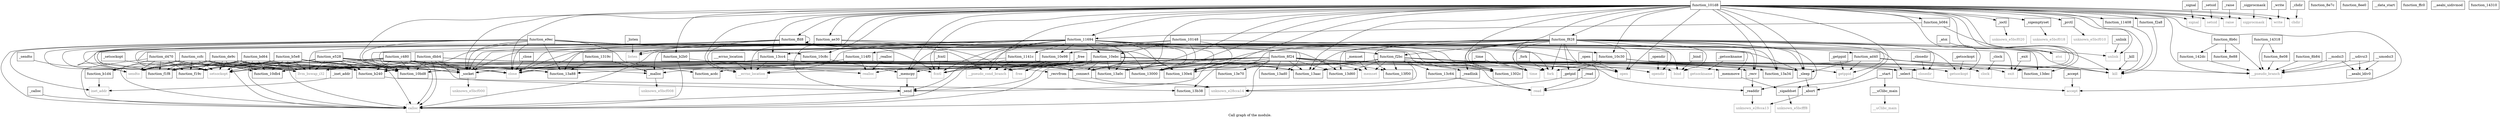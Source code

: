digraph "Call graph of the module." {
  label="Call graph of the module.";
  node [shape=record];

  Node__sendto [label="{_sendto}"];
  Node__realloc [label="{_realloc}"];
  Node__free [label="{_free}"];
  Node__fork [label="{_fork}"];
  Node____uClibc_main [label="{___uClibc_main}"];
  Node_function_bd64 [label="{function_bd64}"];
  Node_function_ad40 [label="{function_ad40}"];
  Node__memset [label="{_memset}"];
  Node__atoi [label="{_atoi}"];
  Node__getppid [label="{_getppid}"];
  Node__time [label="{_time}"];
  Node_function_b084 [label="{function_b084}"];
  Node__sigprocmask [label="{_sigprocmask}"];
  Node__fcntl [label="{_fcntl}"];
  Node__exit [label="{_exit}"];
  Node__getsockname [label="{_getsockname}"];
  Node__opendir [label="{_opendir}"];
  Node_function_dbb4 [label="{function_dbb4}"];
  Node_function_8e08 [label="{function_8e08}"];
  Node__open [label="{_open}"];
  Node_function_ae30 [label="{function_ae30}"];
  Node_function_8e7c [label="{function_8e7c}"];
  Node_function_b2b0 [label="{function_b2b0}"];
  Node_function_d470 [label="{function_d470}"];
  Node_function_8e88 [label="{function_8e88}"];
  Node__close [label="{_close}"];
  Node_function_8ee0 [label="{function_8ee0}"];
  Node_function_c480 [label="{function_c480}"];
  Node__getsockopt [label="{_getsockopt}"];
  Node__clock [label="{_clock}"];
  Node_function_b1d4 [label="{function_b1d4}"];
  Node_function_de9c [label="{function_de9c}"];
  Node___start [label="{__start}"];
  Node_function_ccfc [label="{function_ccfc}"];
  Node____errno_location [label="{___errno_location}"];
  Node__listen [label="{_listen}"];
  Node_function_8f24 [label="{function_8f24}"];
  Node_signal [color="gray50", fontcolor="gray50", label="{signal}"];
  Node__raise [label="{_raise}"];
  Node_function_b240 [label="{function_b240}"];
  Node_function_b5e8 [label="{function_b5e8}"];
  Node__setsid [label="{_setsid}"];
  Node_sendto [color="gray50", fontcolor="gray50", label="{sendto}"];
  Node_realloc [color="gray50", fontcolor="gray50", label="{realloc}"];
  Node_listen [color="gray50", fontcolor="gray50", label="{listen}"];
  Node_fork [color="gray50", fontcolor="gray50", label="{fork}"];
  Node___uClibc_main [color="gray50", fontcolor="gray50", label="{__uClibc_main}"];
  Node_memset [color="gray50", fontcolor="gray50", label="{memset}"];
  Node_getppid [color="gray50", fontcolor="gray50", label="{getppid}"];
  Node_time [color="gray50", fontcolor="gray50", label="{time}"];
  Node_opendir [color="gray50", fontcolor="gray50", label="{opendir}"];
  Node_getsockopt [color="gray50", fontcolor="gray50", label="{getsockopt}"];
  Node___errno_location [color="gray50", fontcolor="gray50", label="{__errno_location}"];
  Node_exit [color="gray50", fontcolor="gray50", label="{exit}"];
  Node_atoi [color="gray50", fontcolor="gray50", label="{atoi}"];
  Node_open [color="gray50", fontcolor="gray50", label="{open}"];
  Node_clock [color="gray50", fontcolor="gray50", label="{clock}"];
  Node_setsid [color="gray50", fontcolor="gray50", label="{setsid}"];
  Node_closedir [color="gray50", fontcolor="gray50", label="{closedir}"];
  Node_fcntl [color="gray50", fontcolor="gray50", label="{fcntl}"];
  Node_close [color="gray50", fontcolor="gray50", label="{close}"];
  Node_raise [color="gray50", fontcolor="gray50", label="{raise}"];
  Node_free [color="gray50", fontcolor="gray50", label="{free}"];
  Node_sigprocmask [color="gray50", fontcolor="gray50", label="{sigprocmask}"];
  Node_getsockname [color="gray50", fontcolor="gray50", label="{getsockname}"];
  Node___data_start [label="{__data_start}"];
  Node_unknown_e5bcf020 [color="gray50", fontcolor="gray50", label="{unknown_e5bcf020}"];
  Node_unknown_e28cca14 [color="gray50", fontcolor="gray50", label="{unknown_e28cca14}"];
  Node_unknown_e5bcf018 [color="gray50", fontcolor="gray50", label="{unknown_e5bcf018}"];
  Node_function_ffc0 [label="{function_ffc0}"];
  Node_function_ffd8 [label="{function_ffd8}"];
  Node_function_10148 [label="{function_10148}"];
  Node_function_101d8 [label="{function_101d8}"];
  Node_function_10bd8 [label="{function_10bd8}"];
  Node_function_10c30 [label="{function_10c30}"];
  Node_function_e528 [label="{function_e528}"];
  Node_function_10c8c [label="{function_10c8c}"];
  Node_function_10db4 [label="{function_10db4}"];
  Node_function_10e98 [label="{function_10e98}"];
  Node_function_10ebc [label="{function_10ebc}"];
  Node_function_11408 [label="{function_11408}"];
  Node_function_1141c [label="{function_1141c}"];
  Node_function_114f0 [label="{function_114f0}"];
  Node_function_f1f8 [label="{function_f1f8}"];
  Node_function_f2a8 [label="{function_f2a8}"];
  Node_function_f2bc [label="{function_f2bc}"];
  Node_function_f828 [label="{function_f828}"];
  Node_function_11694 [label="{function_11694}"];
  Node_function_13000 [label="{function_13000}"];
  Node_function_1302c [label="{function_1302c}"];
  Node_function_130e4 [label="{function_130e4}"];
  Node_function_1319c [label="{function_1319c}"];
  Node_function_13a0c [label="{function_13a0c}"];
  Node_function_13a34 [label="{function_13a34}"];
  Node_function_13a88 [label="{function_13a88}"];
  Node_function_e9ec [label="{function_e9ec}"];
  Node_function_f19c [label="{function_f19c}"];
  Node_unknown_e5bcf010 [color="gray50", fontcolor="gray50", label="{unknown_e5bcf010}"];
  Node_unknown_e5bcf008 [color="gray50", fontcolor="gray50", label="{unknown_e5bcf008}"];
  Node_unknown_e5bcf000 [color="gray50", fontcolor="gray50", label="{unknown_e5bcf000}"];
  Node_unknown_e28cca13 [color="gray50", fontcolor="gray50", label="{unknown_e28cca13}"];
  Node_unknown_e5bcfff8 [color="gray50", fontcolor="gray50", label="{unknown_e5bcfff8}"];
  Node_llvm_bswap_i32 [color="gray50", fontcolor="gray50", label="{llvm_bswap_i32}"];
  Node_function_13f00 [label="{function_13f00}"];
  Node___udivsi3 [label="{__udivsi3}"];
  Node___aeabi_uidivmod [label="{__aeabi_uidivmod}"];
  Node___umodsi3 [label="{__umodsi3}"];
  Node___modsi3 [label="{__modsi3}"];
  Node___aeabi_ldiv0 [label="{__aeabi_ldiv0}"];
  Node_function_142dc [label="{function_142dc}"];
  Node_function_14310 [label="{function_14310}"];
  Node_function_14318 [label="{function_14318}"];
  Node_accept [color="gray50", fontcolor="gray50", label="{accept}"];
  Node_calloc [color="gray50", fontcolor="gray50", label="{calloc}"];
  Node_write [color="gray50", fontcolor="gray50", label="{write}"];
  Node_kill [color="gray50", fontcolor="gray50", label="{kill}"];
  Node_bind [color="gray50", fontcolor="gray50", label="{bind}"];
  Node_inet_addr [color="gray50", fontcolor="gray50", label="{inet_addr}"];
  Node_chdir [color="gray50", fontcolor="gray50", label="{chdir}"];
  Node_setsockopt [color="gray50", fontcolor="gray50", label="{setsockopt}"];
  Node_read [color="gray50", fontcolor="gray50", label="{read}"];
  Node_unlink [color="gray50", fontcolor="gray50", label="{unlink}"];
  Node_function_13aac [label="{function_13aac}"];
  Node_function_13ad0 [label="{function_13ad0}"];
  Node_function_13b38 [label="{function_13b38}"];
  Node_function_13c64 [label="{function_13c64}"];
  Node_function_13cc4 [label="{function_13cc4}"];
  Node_function_13d60 [label="{function_13d60}"];
  Node_function_13dec [label="{function_13dec}"];
  Node_function_13e70 [label="{function_13e70}"];
  Node_function_acdc [label="{function_acdc}"];
  Node__closedir [label="{_closedir}"];
  Node___pseudo_branch [color="gray50", fontcolor="gray50", label="{__pseudo_branch}"];
  Node___pseudo_cond_branch [color="gray50", fontcolor="gray50", label="{__pseudo_cond_branch}"];
  Node_function_8b6c [label="{function_8b6c}"];
  Node_function_8b84 [label="{function_8b84}"];
  Node__ioctl [label="{_ioctl}"];
  Node__recv [label="{_recv}"];
  Node__connect [label="{_connect}"];
  Node__sigemptyset [label="{_sigemptyset}"];
  Node__memmove [label="{_memmove}"];
  Node__getpid [label="{_getpid}"];
  Node__prctl [label="{_prctl}"];
  Node__memcpy [label="{_memcpy}"];
  Node__readlink [label="{_readlink}"];
  Node__malloc [label="{_malloc}"];
  Node__sleep [label="{_sleep}"];
  Node__recvfrom [label="{_recvfrom}"];
  Node__socket [label="{_socket}"];
  Node__select [label="{_select}"];
  Node__readdir [label="{_readdir}"];
  Node__sigaddset [label="{_sigaddset}"];
  Node__send [label="{_send}"];
  Node__abort [label="{_abort}"];
  Node__accept [label="{_accept}"];
  Node__calloc [label="{_calloc}"];
  Node__write [label="{_write}"];
  Node__kill [label="{_kill}"];
  Node__bind [label="{_bind}"];
  Node__inet_addr [label="{_inet_addr}"];
  Node__chdir [label="{_chdir}"];
  Node__setsockopt [label="{_setsockopt}"];
  Node__signal [label="{_signal}"];
  Node__read [label="{_read}"];
  Node__unlink [label="{_unlink}"];
  Node__sendto -> Node_sendto;
  Node__realloc -> Node_realloc;
  Node__free -> Node_free;
  Node__fork -> Node_fork;
  Node____uClibc_main -> Node___uClibc_main;
  Node_function_bd64 -> Node_function_b240;
  Node_function_bd64 -> Node_sendto;
  Node_function_bd64 -> Node_close;
  Node_function_bd64 -> Node_function_10bd8;
  Node_function_bd64 -> Node_function_10db4;
  Node_function_bd64 -> Node_function_f1f8;
  Node_function_bd64 -> Node_function_f19c;
  Node_function_bd64 -> Node_llvm_bswap_i32;
  Node_function_bd64 -> Node_calloc;
  Node_function_bd64 -> Node_setsockopt;
  Node_function_bd64 -> Node__socket;
  Node_function_ad40 -> Node_fork;
  Node_function_ad40 -> Node_getppid;
  Node_function_ad40 -> Node_exit;
  Node_function_ad40 -> Node_kill;
  Node_function_ad40 -> Node___pseudo_branch;
  Node_function_ad40 -> Node__sleep;
  Node__memset -> Node_memset;
  Node__atoi -> Node_atoi;
  Node__getppid -> Node_getppid;
  Node__time -> Node_time;
  Node_function_b084 -> Node_function_11694;
  Node_function_b084 -> Node_kill;
  Node__sigprocmask -> Node_sigprocmask;
  Node__fcntl -> Node_fcntl;
  Node__exit -> Node_exit;
  Node__getsockname -> Node_getsockname;
  Node__opendir -> Node_opendir;
  Node_function_dbb4 -> Node_function_b240;
  Node_function_dbb4 -> Node_function_10bd8;
  Node_function_dbb4 -> Node_function_10db4;
  Node_function_dbb4 -> Node_llvm_bswap_i32;
  Node_function_dbb4 -> Node_calloc;
  Node_function_dbb4 -> Node_bind;
  Node_function_dbb4 -> Node__connect;
  Node_function_dbb4 -> Node__socket;
  Node_function_dbb4 -> Node__send;
  Node_function_8e08 -> Node___pseudo_branch;
  Node__open -> Node_open;
  Node_function_ae30 -> Node_function_ad40;
  Node_function_ae30 -> Node___errno_location;
  Node_function_ae30 -> Node_free;
  Node_function_ae30 -> Node_function_13a88;
  Node_function_ae30 -> Node_calloc;
  Node_function_ae30 -> Node___pseudo_cond_branch;
  Node_function_b2b0 -> Node_realloc;
  Node_function_b2b0 -> Node_calloc;
  Node_function_d470 -> Node_function_b1d4;
  Node_function_d470 -> Node_function_b240;
  Node_function_d470 -> Node_sendto;
  Node_function_d470 -> Node_close;
  Node_function_d470 -> Node_function_10bd8;
  Node_function_d470 -> Node_function_f1f8;
  Node_function_d470 -> Node_function_f19c;
  Node_function_d470 -> Node_llvm_bswap_i32;
  Node_function_d470 -> Node_calloc;
  Node_function_d470 -> Node_setsockopt;
  Node_function_d470 -> Node__socket;
  Node__close -> Node_close;
  Node_function_c480 -> Node_function_b240;
  Node_function_c480 -> Node_sendto;
  Node_function_c480 -> Node_time;
  Node_function_c480 -> Node_fcntl;
  Node_function_c480 -> Node_close;
  Node_function_c480 -> Node_function_10bd8;
  Node_function_c480 -> Node_function_10db4;
  Node_function_c480 -> Node_function_f1f8;
  Node_function_c480 -> Node_function_f19c;
  Node_function_c480 -> Node_llvm_bswap_i32;
  Node_function_c480 -> Node_calloc;
  Node_function_c480 -> Node_setsockopt;
  Node_function_c480 -> Node__connect;
  Node_function_c480 -> Node__malloc;
  Node_function_c480 -> Node__recvfrom;
  Node_function_c480 -> Node__socket;
  Node__getsockopt -> Node_getsockopt;
  Node__clock -> Node_clock;
  Node_function_b1d4 -> Node_inet_addr;
  Node_function_de9c -> Node_function_b240;
  Node_function_de9c -> Node_sendto;
  Node_function_de9c -> Node_close;
  Node_function_de9c -> Node_function_10bd8;
  Node_function_de9c -> Node_function_10db4;
  Node_function_de9c -> Node_function_f1f8;
  Node_function_de9c -> Node_function_f19c;
  Node_function_de9c -> Node_llvm_bswap_i32;
  Node_function_de9c -> Node_calloc;
  Node_function_de9c -> Node_setsockopt;
  Node_function_de9c -> Node__socket;
  Node___start -> Node____uClibc_main;
  Node___start -> Node__abort;
  Node_function_ccfc -> Node_function_b1d4;
  Node_function_ccfc -> Node_function_b240;
  Node_function_ccfc -> Node_sendto;
  Node_function_ccfc -> Node_close;
  Node_function_ccfc -> Node_function_10bd8;
  Node_function_ccfc -> Node_function_10db4;
  Node_function_ccfc -> Node_function_f1f8;
  Node_function_ccfc -> Node_function_f19c;
  Node_function_ccfc -> Node_llvm_bswap_i32;
  Node_function_ccfc -> Node_calloc;
  Node_function_ccfc -> Node_setsockopt;
  Node_function_ccfc -> Node__socket;
  Node____errno_location -> Node___errno_location;
  Node__listen -> Node_listen;
  Node_function_8f24 -> Node_function_b240;
  Node_function_8f24 -> Node_memset;
  Node_function_8f24 -> Node_time;
  Node_function_8f24 -> Node_getsockopt;
  Node_function_8f24 -> Node___errno_location;
  Node_function_8f24 -> Node_fcntl;
  Node_function_8f24 -> Node_close;
  Node_function_8f24 -> Node_function_10bd8;
  Node_function_8f24 -> Node_function_13000;
  Node_function_8f24 -> Node_function_1302c;
  Node_function_8f24 -> Node_function_130e4;
  Node_function_8f24 -> Node_function_13a0c;
  Node_function_8f24 -> Node_function_13a34;
  Node_function_8f24 -> Node_llvm_bswap_i32;
  Node_function_8f24 -> Node_function_13f00;
  Node_function_8f24 -> Node_calloc;
  Node_function_8f24 -> Node_setsockopt;
  Node_function_8f24 -> Node_function_13aac;
  Node_function_8f24 -> Node_function_13ad0;
  Node_function_8f24 -> Node_function_13b38;
  Node_function_8f24 -> Node_function_13d60;
  Node_function_8f24 -> Node_function_13dec;
  Node_function_8f24 -> Node_function_13e70;
  Node_function_8f24 -> Node_function_acdc;
  Node_function_8f24 -> Node___pseudo_cond_branch;
  Node_function_8f24 -> Node__recv;
  Node_function_8f24 -> Node__connect;
  Node_function_8f24 -> Node__memmove;
  Node_function_8f24 -> Node__memcpy;
  Node_function_8f24 -> Node__sleep;
  Node_function_8f24 -> Node__socket;
  Node_function_8f24 -> Node__select;
  Node_function_8f24 -> Node__send;
  Node__raise -> Node_raise;
  Node_function_b240 -> Node_function_13b38;
  Node_function_b5e8 -> Node_function_b240;
  Node_function_b5e8 -> Node_sendto;
  Node_function_b5e8 -> Node_close;
  Node_function_b5e8 -> Node_function_10bd8;
  Node_function_b5e8 -> Node_function_10db4;
  Node_function_b5e8 -> Node_function_f1f8;
  Node_function_b5e8 -> Node_function_13a88;
  Node_function_b5e8 -> Node_function_f19c;
  Node_function_b5e8 -> Node_llvm_bswap_i32;
  Node_function_b5e8 -> Node_calloc;
  Node_function_b5e8 -> Node_setsockopt;
  Node_function_b5e8 -> Node__socket;
  Node__setsid -> Node_setsid;
  Node_function_ffd8 -> Node_listen;
  Node_function_ffd8 -> Node___errno_location;
  Node_function_ffd8 -> Node_fcntl;
  Node_function_ffd8 -> Node_close;
  Node_function_ffd8 -> Node_function_ffd8;
  Node_function_ffd8 -> Node_function_f2bc;
  Node_function_ffd8 -> Node_bind;
  Node_function_ffd8 -> Node_setsockopt;
  Node_function_ffd8 -> Node__connect;
  Node_function_ffd8 -> Node__sleep;
  Node_function_ffd8 -> Node__socket;
  Node_function_10148 -> Node_function_10bd8;
  Node_function_10148 -> Node_function_10e98;
  Node_function_10148 -> Node_function_10ebc;
  Node_function_10148 -> Node_function_13000;
  Node_function_10148 -> Node_function_1302c;
  Node_function_10148 -> Node_function_130e4;
  Node_function_101d8 -> Node_function_b084;
  Node_function_101d8 -> Node_function_ae30;
  Node_function_101d8 -> Node_function_b2b0;
  Node_function_101d8 -> Node_signal;
  Node_function_101d8 -> Node_fork;
  Node_function_101d8 -> Node_getsockopt;
  Node_function_101d8 -> Node___errno_location;
  Node_function_101d8 -> Node_exit;
  Node_function_101d8 -> Node_open;
  Node_function_101d8 -> Node_setsid;
  Node_function_101d8 -> Node_fcntl;
  Node_function_101d8 -> Node_close;
  Node_function_101d8 -> Node_raise;
  Node_function_101d8 -> Node_sigprocmask;
  Node_function_101d8 -> Node_function_ffd8;
  Node_function_101d8 -> Node_function_10bd8;
  Node_function_101d8 -> Node_function_10c30;
  Node_function_101d8 -> Node_function_10c8c;
  Node_function_101d8 -> Node_function_11408;
  Node_function_101d8 -> Node_function_f2a8;
  Node_function_101d8 -> Node_function_f828;
  Node_function_101d8 -> Node_function_11694;
  Node_function_101d8 -> Node_function_13000;
  Node_function_101d8 -> Node_function_1302c;
  Node_function_101d8 -> Node_function_130e4;
  Node_function_101d8 -> Node_function_13a0c;
  Node_function_101d8 -> Node_function_13a34;
  Node_function_101d8 -> Node_accept;
  Node_function_101d8 -> Node_write;
  Node_function_101d8 -> Node_kill;
  Node_function_101d8 -> Node_chdir;
  Node_function_101d8 -> Node_unlink;
  Node_function_101d8 -> Node_function_13aac;
  Node_function_101d8 -> Node_function_13cc4;
  Node_function_101d8 -> Node_function_13dec;
  Node_function_101d8 -> Node___pseudo_branch;
  Node_function_101d8 -> Node___pseudo_cond_branch;
  Node_function_101d8 -> Node__ioctl;
  Node_function_101d8 -> Node__recv;
  Node_function_101d8 -> Node__connect;
  Node_function_101d8 -> Node__sigemptyset;
  Node_function_101d8 -> Node__prctl;
  Node_function_101d8 -> Node__memcpy;
  Node_function_101d8 -> Node__sleep;
  Node_function_101d8 -> Node__socket;
  Node_function_101d8 -> Node__select;
  Node_function_101d8 -> Node__sigaddset;
  Node_function_101d8 -> Node__send;
  Node_function_10c30 -> Node_getppid;
  Node_function_10c30 -> Node_time;
  Node_function_10c30 -> Node_clock;
  Node_function_10c30 -> Node__getpid;
  Node_function_e528 -> Node_function_b240;
  Node_function_e528 -> Node_sendto;
  Node_function_e528 -> Node_close;
  Node_function_e528 -> Node_function_10bd8;
  Node_function_e528 -> Node_function_f1f8;
  Node_function_e528 -> Node_function_13000;
  Node_function_e528 -> Node_function_130e4;
  Node_function_e528 -> Node_function_13a88;
  Node_function_e528 -> Node_function_f19c;
  Node_function_e528 -> Node_llvm_bswap_i32;
  Node_function_e528 -> Node_calloc;
  Node_function_e528 -> Node_setsockopt;
  Node_function_e528 -> Node__socket;
  Node_function_10c8c -> Node__memcpy;
  Node_function_10e98 -> Node_free;
  Node_function_10e98 -> Node___pseudo_cond_branch;
  Node_function_10ebc -> Node_realloc;
  Node_function_10ebc -> Node_fcntl;
  Node_function_10ebc -> Node_close;
  Node_function_10ebc -> Node_free;
  Node_function_10ebc -> Node_function_10bd8;
  Node_function_10ebc -> Node_function_13a0c;
  Node_function_10ebc -> Node_calloc;
  Node_function_10ebc -> Node_function_13aac;
  Node_function_10ebc -> Node___pseudo_cond_branch;
  Node_function_10ebc -> Node__connect;
  Node_function_10ebc -> Node__sleep;
  Node_function_10ebc -> Node__recvfrom;
  Node_function_10ebc -> Node__socket;
  Node_function_10ebc -> Node__select;
  Node_function_10ebc -> Node__send;
  Node_function_11408 -> Node_kill;
  Node_function_1141c -> Node_fcntl;
  Node_function_1141c -> Node_function_13aac;
  Node_function_1141c -> Node___pseudo_cond_branch;
  Node_function_1141c -> Node__connect;
  Node_function_1141c -> Node__socket;
  Node_function_114f0 -> Node_realloc;
  Node_function_114f0 -> Node_function_13a0c;
  Node_function_114f0 -> Node_function_13a88;
  Node_function_114f0 -> Node__malloc;
  Node_function_f2a8 -> Node_kill;
  Node_function_f2bc -> Node_memset;
  Node_function_f2bc -> Node_opendir;
  Node_function_f2bc -> Node_open;
  Node_function_f2bc -> Node_closedir;
  Node_function_f2bc -> Node_close;
  Node_function_f2bc -> Node_function_13000;
  Node_function_f2bc -> Node_function_1302c;
  Node_function_f2bc -> Node_function_130e4;
  Node_function_f2bc -> Node_function_13a0c;
  Node_function_f2bc -> Node_function_13a34;
  Node_function_f2bc -> Node_function_13f00;
  Node_function_f2bc -> Node_kill;
  Node_function_f2bc -> Node_function_13aac;
  Node_function_f2bc -> Node_function_13b38;
  Node_function_f2bc -> Node_function_13c64;
  Node_function_f2bc -> Node_function_13d60;
  Node_function_f2bc -> Node__readlink;
  Node_function_f2bc -> Node__sleep;
  Node_function_f2bc -> Node__readdir;
  Node_function_f828 -> Node_listen;
  Node_function_f828 -> Node_fork;
  Node_function_f828 -> Node_getppid;
  Node_function_f828 -> Node_time;
  Node_function_f828 -> Node_opendir;
  Node_function_f828 -> Node_atoi;
  Node_function_f828 -> Node_open;
  Node_function_f828 -> Node_closedir;
  Node_function_f828 -> Node_close;
  Node_function_f828 -> Node_function_f2bc;
  Node_function_f828 -> Node_function_13000;
  Node_function_f828 -> Node_function_1302c;
  Node_function_f828 -> Node_function_130e4;
  Node_function_f828 -> Node_function_13a34;
  Node_function_f828 -> Node_function_13f00;
  Node_function_f828 -> Node_kill;
  Node_function_f828 -> Node_bind;
  Node_function_f828 -> Node_read;
  Node_function_f828 -> Node_unlink;
  Node_function_f828 -> Node_function_13aac;
  Node_function_f828 -> Node_function_13d60;
  Node_function_f828 -> Node_function_13dec;
  Node_function_f828 -> Node__getpid;
  Node_function_f828 -> Node__readlink;
  Node_function_f828 -> Node__malloc;
  Node_function_f828 -> Node__sleep;
  Node_function_f828 -> Node__socket;
  Node_function_f828 -> Node__readdir;
  Node_function_11694 -> Node_sendto;
  Node_function_11694 -> Node_fork;
  Node_function_11694 -> Node_time;
  Node_function_11694 -> Node_getsockopt;
  Node_function_11694 -> Node___errno_location;
  Node_function_11694 -> Node_exit;
  Node_function_11694 -> Node_fcntl;
  Node_function_11694 -> Node_close;
  Node_function_11694 -> Node_function_10bd8;
  Node_function_11694 -> Node_function_10c30;
  Node_function_11694 -> Node_function_10e98;
  Node_function_11694 -> Node_function_10ebc;
  Node_function_11694 -> Node_function_1141c;
  Node_function_11694 -> Node_function_114f0;
  Node_function_11694 -> Node_function_f1f8;
  Node_function_11694 -> Node_function_13000;
  Node_function_11694 -> Node_function_1302c;
  Node_function_11694 -> Node_function_130e4;
  Node_function_11694 -> Node_function_f19c;
  Node_function_11694 -> Node_llvm_bswap_i32;
  Node_function_11694 -> Node_calloc;
  Node_function_11694 -> Node_setsockopt;
  Node_function_11694 -> Node_function_13ad0;
  Node_function_11694 -> Node_function_13cc4;
  Node_function_11694 -> Node__recv;
  Node_function_11694 -> Node__connect;
  Node_function_11694 -> Node__memmove;
  Node_function_11694 -> Node__memcpy;
  Node_function_11694 -> Node__recvfrom;
  Node_function_11694 -> Node__socket;
  Node_function_11694 -> Node__select;
  Node_function_11694 -> Node__send;
  Node_function_1319c -> Node_function_13a88;
  Node_function_1319c -> Node__malloc;
  Node_function_e9ec -> Node_function_b240;
  Node_function_e9ec -> Node_sendto;
  Node_function_e9ec -> Node_open;
  Node_function_e9ec -> Node_close;
  Node_function_e9ec -> Node_function_10bd8;
  Node_function_e9ec -> Node_function_10c8c;
  Node_function_e9ec -> Node_function_f1f8;
  Node_function_e9ec -> Node_function_13000;
  Node_function_e9ec -> Node_function_1302c;
  Node_function_e9ec -> Node_function_130e4;
  Node_function_e9ec -> Node_function_13a0c;
  Node_function_e9ec -> Node_function_13a88;
  Node_function_e9ec -> Node_function_f19c;
  Node_function_e9ec -> Node_calloc;
  Node_function_e9ec -> Node_inet_addr;
  Node_function_e9ec -> Node_setsockopt;
  Node_function_e9ec -> Node_read;
  Node_function_e9ec -> Node_function_13d60;
  Node_function_e9ec -> Node_function_acdc;
  Node_function_e9ec -> Node__socket;
  Node___udivsi3 -> Node___aeabi_ldiv0;
  Node___udivsi3 -> Node___pseudo_branch;
  Node___umodsi3 -> Node___aeabi_ldiv0;
  Node___umodsi3 -> Node___pseudo_branch;
  Node___modsi3 -> Node___aeabi_ldiv0;
  Node___modsi3 -> Node___pseudo_branch;
  Node_function_142dc -> Node___pseudo_branch;
  Node_function_14318 -> Node_function_8e08;
  Node_function_14318 -> Node___pseudo_branch;
  Node_function_13c64 -> Node_read;
  Node_function_13cc4 -> Node___errno_location;
  Node_function_13cc4 -> Node_close;
  Node_function_13cc4 -> Node_getsockname;
  Node_function_13cc4 -> Node__connect;
  Node_function_13cc4 -> Node__socket;
  Node__closedir -> Node_closedir;
  Node_function_8b6c -> Node_function_8e88;
  Node_function_8b6c -> Node_function_142dc;
  Node_function_8b6c -> Node___pseudo_branch;
  Node_function_8b84 -> Node___pseudo_branch;
  Node__ioctl -> Node_unknown_e5bcf020;
  Node__recv -> Node__readdir;
  Node__connect -> Node_unknown_e28cca14;
  Node__sigemptyset -> Node_unknown_e5bcf018;
  Node__memmove -> Node__sigaddset;
  Node__getpid -> Node_unknown_e28cca14;
  Node__prctl -> Node_unknown_e5bcf010;
  Node__memcpy -> Node__send;
  Node__readlink -> Node_unknown_e28cca14;
  Node__malloc -> Node_unknown_e5bcf008;
  Node__sleep -> Node__abort;
  Node__recvfrom -> Node_unknown_e28cca14;
  Node__socket -> Node_unknown_e5bcf000;
  Node__select -> Node_accept;
  Node__readdir -> Node_unknown_e28cca13;
  Node__sigaddset -> Node_unknown_e5bcfff8;
  Node__send -> Node_calloc;
  Node__abort -> Node_unknown_e28cca13;
  Node__accept -> Node_accept;
  Node__calloc -> Node_calloc;
  Node__write -> Node_write;
  Node__kill -> Node_kill;
  Node__bind -> Node_bind;
  Node__inet_addr -> Node_inet_addr;
  Node__chdir -> Node_chdir;
  Node__setsockopt -> Node_setsockopt;
  Node__signal -> Node_signal;
  Node__read -> Node_read;
  Node__unlink -> Node_unlink;
}
